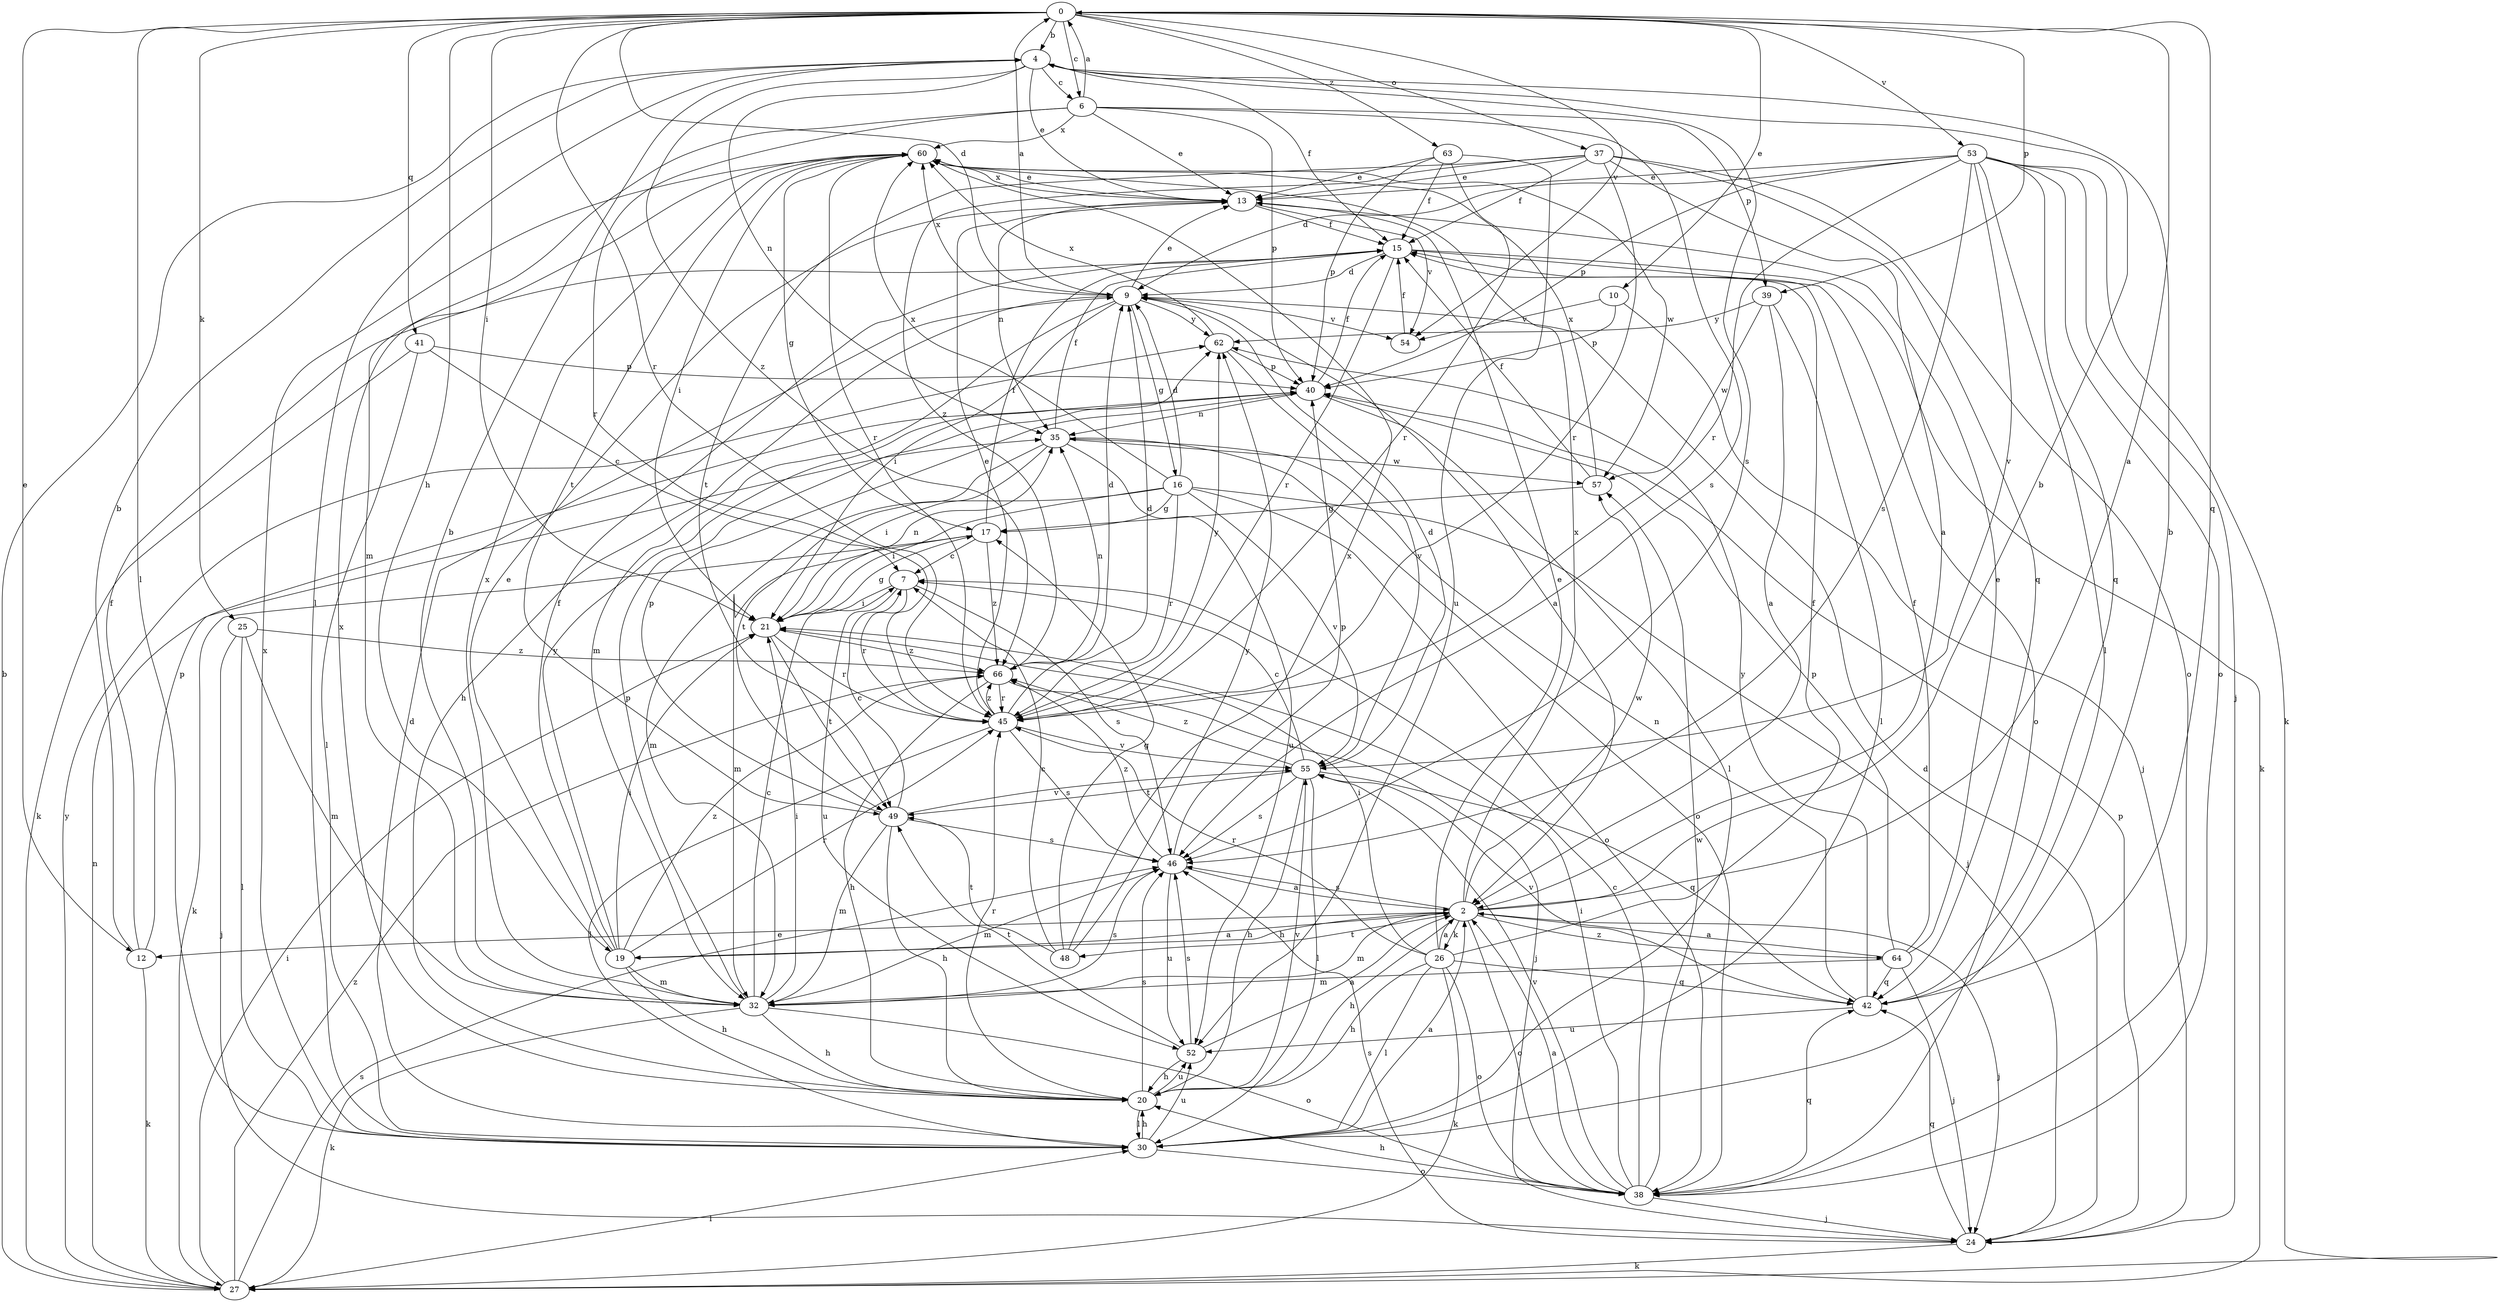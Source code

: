 strict digraph  {
0;
2;
4;
6;
7;
9;
10;
12;
13;
15;
16;
17;
19;
20;
21;
24;
25;
26;
27;
30;
32;
35;
37;
38;
39;
40;
41;
42;
45;
46;
48;
49;
52;
53;
54;
55;
57;
60;
62;
63;
64;
66;
0 -> 4  [label=b];
0 -> 6  [label=c];
0 -> 9  [label=d];
0 -> 10  [label=e];
0 -> 12  [label=e];
0 -> 19  [label=h];
0 -> 21  [label=i];
0 -> 25  [label=k];
0 -> 30  [label=l];
0 -> 37  [label=o];
0 -> 39  [label=p];
0 -> 41  [label=q];
0 -> 42  [label=q];
0 -> 45  [label=r];
0 -> 53  [label=v];
0 -> 54  [label=v];
0 -> 63  [label=z];
2 -> 0  [label=a];
2 -> 4  [label=b];
2 -> 12  [label=e];
2 -> 19  [label=h];
2 -> 20  [label=h];
2 -> 24  [label=j];
2 -> 26  [label=k];
2 -> 32  [label=m];
2 -> 38  [label=o];
2 -> 46  [label=s];
2 -> 48  [label=t];
2 -> 57  [label=w];
2 -> 60  [label=x];
2 -> 64  [label=z];
4 -> 6  [label=c];
4 -> 13  [label=e];
4 -> 15  [label=f];
4 -> 30  [label=l];
4 -> 35  [label=n];
4 -> 46  [label=s];
4 -> 66  [label=z];
6 -> 0  [label=a];
6 -> 13  [label=e];
6 -> 32  [label=m];
6 -> 39  [label=p];
6 -> 40  [label=p];
6 -> 45  [label=r];
6 -> 46  [label=s];
6 -> 60  [label=x];
7 -> 21  [label=i];
7 -> 45  [label=r];
7 -> 46  [label=s];
7 -> 52  [label=u];
9 -> 0  [label=a];
9 -> 2  [label=a];
9 -> 13  [label=e];
9 -> 16  [label=g];
9 -> 20  [label=h];
9 -> 21  [label=i];
9 -> 32  [label=m];
9 -> 54  [label=v];
9 -> 60  [label=x];
9 -> 62  [label=y];
10 -> 24  [label=j];
10 -> 40  [label=p];
10 -> 54  [label=v];
12 -> 4  [label=b];
12 -> 15  [label=f];
12 -> 27  [label=k];
12 -> 40  [label=p];
13 -> 15  [label=f];
13 -> 35  [label=n];
13 -> 54  [label=v];
13 -> 60  [label=x];
15 -> 9  [label=d];
15 -> 27  [label=k];
15 -> 38  [label=o];
15 -> 45  [label=r];
16 -> 9  [label=d];
16 -> 17  [label=g];
16 -> 21  [label=i];
16 -> 24  [label=j];
16 -> 32  [label=m];
16 -> 38  [label=o];
16 -> 45  [label=r];
16 -> 55  [label=v];
16 -> 60  [label=x];
17 -> 7  [label=c];
17 -> 15  [label=f];
17 -> 27  [label=k];
17 -> 32  [label=m];
17 -> 66  [label=z];
19 -> 2  [label=a];
19 -> 13  [label=e];
19 -> 15  [label=f];
19 -> 20  [label=h];
19 -> 21  [label=i];
19 -> 32  [label=m];
19 -> 45  [label=r];
19 -> 62  [label=y];
19 -> 66  [label=z];
20 -> 30  [label=l];
20 -> 45  [label=r];
20 -> 46  [label=s];
20 -> 52  [label=u];
20 -> 55  [label=v];
20 -> 60  [label=x];
21 -> 17  [label=g];
21 -> 35  [label=n];
21 -> 45  [label=r];
21 -> 49  [label=t];
21 -> 66  [label=z];
24 -> 9  [label=d];
24 -> 27  [label=k];
24 -> 40  [label=p];
24 -> 42  [label=q];
24 -> 46  [label=s];
25 -> 24  [label=j];
25 -> 30  [label=l];
25 -> 32  [label=m];
25 -> 66  [label=z];
26 -> 2  [label=a];
26 -> 13  [label=e];
26 -> 15  [label=f];
26 -> 20  [label=h];
26 -> 21  [label=i];
26 -> 27  [label=k];
26 -> 30  [label=l];
26 -> 38  [label=o];
26 -> 42  [label=q];
26 -> 45  [label=r];
27 -> 4  [label=b];
27 -> 21  [label=i];
27 -> 30  [label=l];
27 -> 35  [label=n];
27 -> 46  [label=s];
27 -> 62  [label=y];
27 -> 66  [label=z];
30 -> 2  [label=a];
30 -> 9  [label=d];
30 -> 20  [label=h];
30 -> 38  [label=o];
30 -> 52  [label=u];
30 -> 60  [label=x];
32 -> 4  [label=b];
32 -> 7  [label=c];
32 -> 20  [label=h];
32 -> 21  [label=i];
32 -> 27  [label=k];
32 -> 38  [label=o];
32 -> 40  [label=p];
32 -> 46  [label=s];
32 -> 60  [label=x];
35 -> 15  [label=f];
35 -> 21  [label=i];
35 -> 38  [label=o];
35 -> 49  [label=t];
35 -> 52  [label=u];
35 -> 57  [label=w];
37 -> 2  [label=a];
37 -> 13  [label=e];
37 -> 15  [label=f];
37 -> 38  [label=o];
37 -> 42  [label=q];
37 -> 45  [label=r];
37 -> 49  [label=t];
37 -> 66  [label=z];
38 -> 2  [label=a];
38 -> 7  [label=c];
38 -> 20  [label=h];
38 -> 21  [label=i];
38 -> 24  [label=j];
38 -> 42  [label=q];
38 -> 55  [label=v];
38 -> 57  [label=w];
39 -> 2  [label=a];
39 -> 30  [label=l];
39 -> 57  [label=w];
39 -> 62  [label=y];
40 -> 15  [label=f];
40 -> 30  [label=l];
40 -> 35  [label=n];
41 -> 7  [label=c];
41 -> 27  [label=k];
41 -> 30  [label=l];
41 -> 40  [label=p];
42 -> 4  [label=b];
42 -> 35  [label=n];
42 -> 52  [label=u];
42 -> 55  [label=v];
42 -> 62  [label=y];
45 -> 9  [label=d];
45 -> 13  [label=e];
45 -> 30  [label=l];
45 -> 46  [label=s];
45 -> 55  [label=v];
45 -> 62  [label=y];
45 -> 66  [label=z];
46 -> 2  [label=a];
46 -> 32  [label=m];
46 -> 40  [label=p];
46 -> 52  [label=u];
46 -> 66  [label=z];
48 -> 7  [label=c];
48 -> 17  [label=g];
48 -> 49  [label=t];
48 -> 60  [label=x];
48 -> 62  [label=y];
49 -> 7  [label=c];
49 -> 20  [label=h];
49 -> 32  [label=m];
49 -> 40  [label=p];
49 -> 46  [label=s];
49 -> 55  [label=v];
52 -> 2  [label=a];
52 -> 20  [label=h];
52 -> 46  [label=s];
52 -> 49  [label=t];
53 -> 9  [label=d];
53 -> 13  [label=e];
53 -> 24  [label=j];
53 -> 27  [label=k];
53 -> 30  [label=l];
53 -> 38  [label=o];
53 -> 40  [label=p];
53 -> 42  [label=q];
53 -> 45  [label=r];
53 -> 46  [label=s];
53 -> 55  [label=v];
54 -> 15  [label=f];
55 -> 7  [label=c];
55 -> 9  [label=d];
55 -> 20  [label=h];
55 -> 30  [label=l];
55 -> 42  [label=q];
55 -> 46  [label=s];
55 -> 49  [label=t];
55 -> 66  [label=z];
57 -> 15  [label=f];
57 -> 17  [label=g];
57 -> 60  [label=x];
60 -> 13  [label=e];
60 -> 17  [label=g];
60 -> 21  [label=i];
60 -> 45  [label=r];
60 -> 49  [label=t];
60 -> 57  [label=w];
62 -> 40  [label=p];
62 -> 55  [label=v];
62 -> 60  [label=x];
63 -> 13  [label=e];
63 -> 15  [label=f];
63 -> 40  [label=p];
63 -> 45  [label=r];
63 -> 52  [label=u];
64 -> 2  [label=a];
64 -> 13  [label=e];
64 -> 15  [label=f];
64 -> 24  [label=j];
64 -> 32  [label=m];
64 -> 40  [label=p];
64 -> 42  [label=q];
66 -> 9  [label=d];
66 -> 20  [label=h];
66 -> 24  [label=j];
66 -> 35  [label=n];
66 -> 45  [label=r];
}
